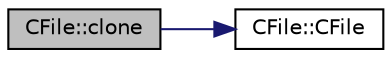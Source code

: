 digraph "CFile::clone"
{
 // LATEX_PDF_SIZE
  edge [fontname="Helvetica",fontsize="10",labelfontname="Helvetica",labelfontsize="10"];
  node [fontname="Helvetica",fontsize="10",shape=record];
  rankdir="LR";
  Node1 [label="CFile::clone",height=0.2,width=0.4,color="black", fillcolor="grey75", style="filled", fontcolor="black",tooltip=" "];
  Node1 -> Node2 [color="midnightblue",fontsize="10",style="solid",fontname="Helvetica"];
  Node2 [label="CFile::CFile",height=0.2,width=0.4,color="black", fillcolor="white", style="filled",URL="$classCFile.html#a3d6d9d432db54b485f09f49c75df26ca",tooltip=" "];
}
